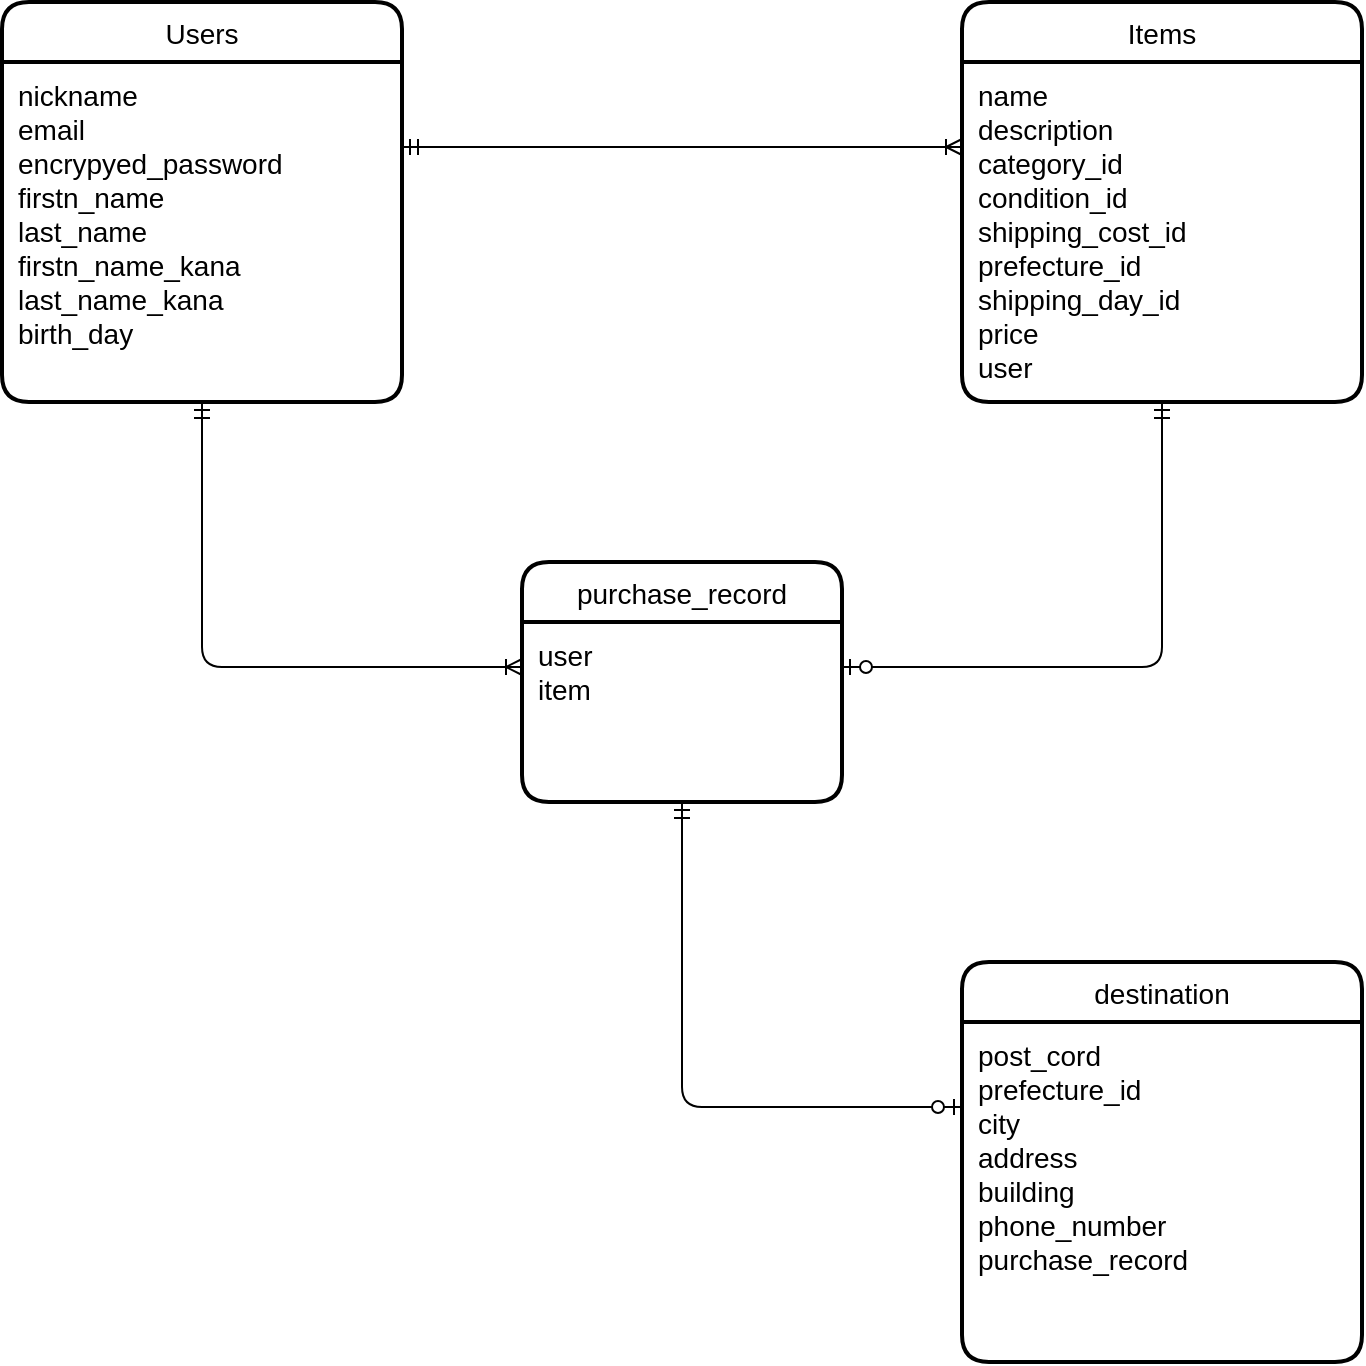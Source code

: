 <mxfile version="14.2.4" type="embed">
    <diagram id="PtgE6ed1ztkoCwPvhWP1" name="ページ1">
        <mxGraphModel dx="1208" dy="745" grid="1" gridSize="10" guides="1" tooltips="1" connect="1" arrows="1" fold="1" page="1" pageScale="1" pageWidth="850" pageHeight="1100" math="0" shadow="0">
            <root>
                <mxCell id="0"/>
                <mxCell id="1" parent="0"/>
                <mxCell id="2" value="Users" style="swimlane;childLayout=stackLayout;horizontal=1;startSize=30;horizontalStack=0;rounded=1;fontSize=14;fontStyle=0;strokeWidth=2;resizeParent=0;resizeLast=1;shadow=0;dashed=0;align=center;sketch=0;" parent="1" vertex="1">
                    <mxGeometry x="80" y="40" width="200" height="200" as="geometry">
                        <mxRectangle x="40" y="40" width="70" height="30" as="alternateBounds"/>
                    </mxGeometry>
                </mxCell>
                <mxCell id="3" value="nickname&#10;email&#10;encrypyed_password&#10;firstn_name&#10;last_name&#10;firstn_name_kana&#10;last_name_kana&#10;birth_day" style="align=left;strokeColor=none;fillColor=none;spacingLeft=4;fontSize=14;verticalAlign=top;resizable=0;rotatable=0;part=1;spacingTop=0;spacingBottom=0;spacing=4;" parent="2" vertex="1">
                    <mxGeometry y="30" width="200" height="170" as="geometry"/>
                </mxCell>
                <mxCell id="24" value="Items" style="swimlane;childLayout=stackLayout;horizontal=1;startSize=30;horizontalStack=0;rounded=1;fontSize=14;fontStyle=0;strokeWidth=2;resizeParent=0;resizeLast=1;shadow=0;dashed=0;align=center;sketch=0;" parent="1" vertex="1">
                    <mxGeometry x="560" y="40" width="200" height="200" as="geometry">
                        <mxRectangle x="40" y="40" width="70" height="30" as="alternateBounds"/>
                    </mxGeometry>
                </mxCell>
                <mxCell id="25" value="name&#10;description&#10;category_id&#10;condition_id&#10;shipping_cost_id&#10;prefecture_id&#10;shipping_day_id&#10;price&#10;user" style="align=left;strokeColor=none;fillColor=none;spacingLeft=4;fontSize=14;verticalAlign=top;resizable=0;rotatable=0;part=1;spacingTop=0;spacingBottom=0;spacing=4;" parent="24" vertex="1">
                    <mxGeometry y="30" width="200" height="170" as="geometry"/>
                </mxCell>
                <mxCell id="54" value="destination" style="swimlane;childLayout=stackLayout;horizontal=1;startSize=30;horizontalStack=0;rounded=1;fontSize=14;fontStyle=0;strokeWidth=2;resizeParent=0;resizeLast=1;shadow=0;dashed=0;align=center;sketch=0;" vertex="1" parent="1">
                    <mxGeometry x="560" y="520" width="200" height="200" as="geometry">
                        <mxRectangle x="40" y="40" width="70" height="30" as="alternateBounds"/>
                    </mxGeometry>
                </mxCell>
                <mxCell id="55" value="post_cord&#10;prefecture_id&#10;city&#10;address&#10;building&#10;phone_number&#10;purchase_record" style="align=left;strokeColor=none;fillColor=none;spacingLeft=4;fontSize=14;verticalAlign=top;resizable=0;rotatable=0;part=1;spacingTop=0;spacingBottom=0;spacing=4;" vertex="1" parent="54">
                    <mxGeometry y="30" width="200" height="170" as="geometry"/>
                </mxCell>
                <mxCell id="60" value="purchase_record" style="swimlane;childLayout=stackLayout;horizontal=1;startSize=30;horizontalStack=0;rounded=1;fontSize=14;fontStyle=0;strokeWidth=2;resizeParent=0;resizeLast=1;shadow=0;dashed=0;align=center;sketch=0;" vertex="1" parent="1">
                    <mxGeometry x="340" y="320" width="160" height="120" as="geometry">
                        <mxRectangle x="40" y="40" width="70" height="30" as="alternateBounds"/>
                    </mxGeometry>
                </mxCell>
                <mxCell id="61" value="user&#10;item" style="align=left;strokeColor=none;fillColor=none;spacingLeft=4;fontSize=14;verticalAlign=top;resizable=0;rotatable=0;part=1;spacingTop=0;spacingBottom=0;spacing=4;" vertex="1" parent="60">
                    <mxGeometry y="30" width="160" height="90" as="geometry"/>
                </mxCell>
                <mxCell id="64" value="" style="edgeStyle=orthogonalEdgeStyle;fontSize=12;html=1;endArrow=ERoneToMany;startArrow=ERmandOne;entryX=0;entryY=0.25;entryDx=0;entryDy=0;exitX=0.5;exitY=1;exitDx=0;exitDy=0;" edge="1" parent="1" source="3" target="61">
                    <mxGeometry width="100" height="100" relative="1" as="geometry">
                        <mxPoint x="170" y="420" as="sourcePoint"/>
                        <mxPoint x="270" y="320" as="targetPoint"/>
                    </mxGeometry>
                </mxCell>
                <mxCell id="65" value="" style="edgeStyle=entityRelationEdgeStyle;fontSize=12;html=1;endArrow=ERoneToMany;startArrow=ERmandOne;entryX=0;entryY=0.25;entryDx=0;entryDy=0;exitX=1;exitY=0.25;exitDx=0;exitDy=0;" edge="1" parent="1" source="3" target="25">
                    <mxGeometry width="100" height="100" relative="1" as="geometry">
                        <mxPoint x="310" y="170" as="sourcePoint"/>
                        <mxPoint x="380" y="20" as="targetPoint"/>
                    </mxGeometry>
                </mxCell>
                <mxCell id="66" value="" style="edgeStyle=orthogonalEdgeStyle;fontSize=12;html=1;endArrow=ERzeroToOne;startArrow=ERmandOne;exitX=0.5;exitY=1;exitDx=0;exitDy=0;entryX=1;entryY=0.25;entryDx=0;entryDy=0;" edge="1" parent="1" source="25" target="61">
                    <mxGeometry width="100" height="100" relative="1" as="geometry">
                        <mxPoint x="690" y="310" as="sourcePoint"/>
                        <mxPoint x="610" y="330" as="targetPoint"/>
                    </mxGeometry>
                </mxCell>
                <mxCell id="67" value="" style="edgeStyle=orthogonalEdgeStyle;fontSize=12;html=1;endArrow=ERzeroToOne;startArrow=ERmandOne;entryX=0;entryY=0.25;entryDx=0;entryDy=0;exitX=0.5;exitY=1;exitDx=0;exitDy=0;" edge="1" parent="1" source="61" target="55">
                    <mxGeometry width="100" height="100" relative="1" as="geometry">
                        <mxPoint x="420" y="570" as="sourcePoint"/>
                        <mxPoint x="520" y="470" as="targetPoint"/>
                    </mxGeometry>
                </mxCell>
            </root>
        </mxGraphModel>
    </diagram>
</mxfile>